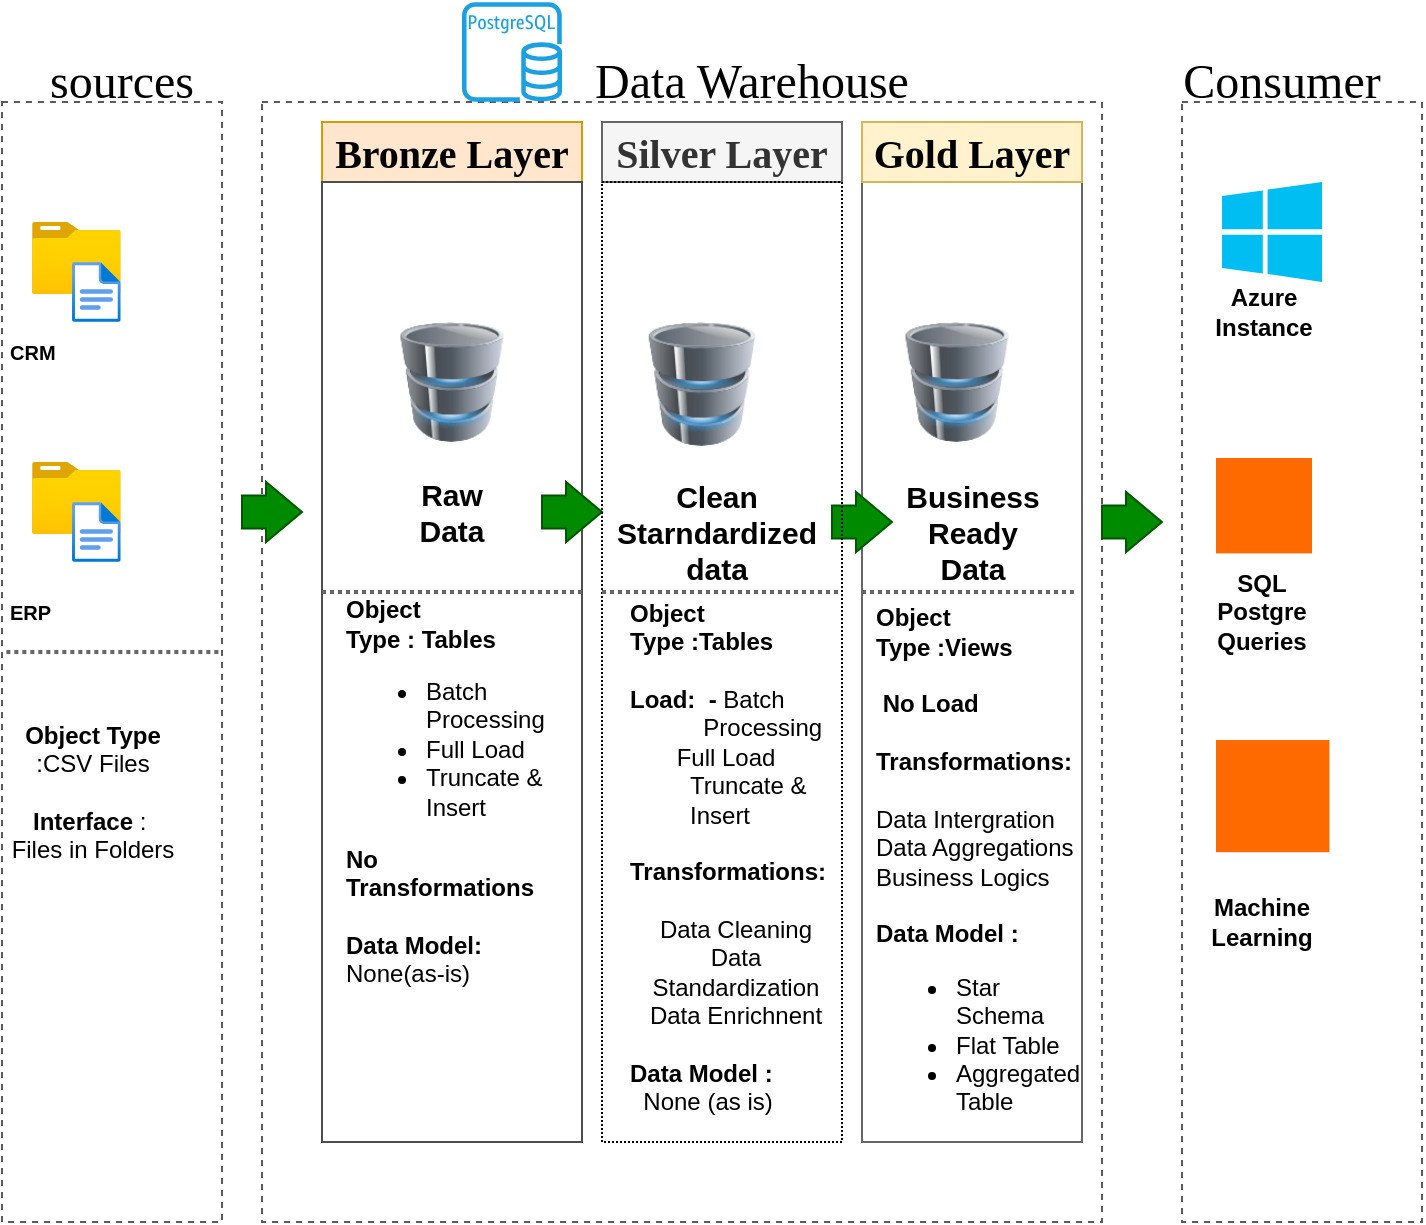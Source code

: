 <mxfile version="28.0.4">
  <diagram name="Data Architect" id="ZKHFTnqkq97zHhutwcBL">
    <mxGraphModel dx="1042" dy="660" grid="1" gridSize="10" guides="1" tooltips="1" connect="1" arrows="1" fold="1" page="1" pageScale="1" pageWidth="850" pageHeight="1100" math="0" shadow="0">
      <root>
        <mxCell id="0" />
        <mxCell id="1" parent="0" />
        <mxCell id="cVgVuKDJ5G9zm706lPru-1" value="&amp;nbsp;" style="rounded=0;whiteSpace=wrap;html=1;fillColor=none;dashed=1;strokeColor=light-dark(#5f5959, #ededed);" parent="1" vertex="1">
          <mxGeometry x="10" y="120" width="110" height="560" as="geometry" />
        </mxCell>
        <mxCell id="cVgVuKDJ5G9zm706lPru-2" value="sources" style="rounded=0;whiteSpace=wrap;html=1;fontSize=24;fontStyle=0;fillColor=none;strokeColor=none;fontFamily=Times New Roman;" parent="1" vertex="1">
          <mxGeometry x="25" y="100" width="90" height="20" as="geometry" />
        </mxCell>
        <mxCell id="cVgVuKDJ5G9zm706lPru-3" value="" style="rounded=0;whiteSpace=wrap;html=1;fillColor=none;dashed=1;strokeColor=light-dark(#5f5959, #ededed);" parent="1" vertex="1">
          <mxGeometry x="140" y="120" width="420" height="560" as="geometry" />
        </mxCell>
        <mxCell id="cVgVuKDJ5G9zm706lPru-4" value="Data Warehouse" style="rounded=0;whiteSpace=wrap;html=1;fontSize=24;fontStyle=0;fillColor=none;strokeColor=none;fontFamily=Times New Roman;" parent="1" vertex="1">
          <mxGeometry x="280" y="95" width="210" height="30" as="geometry" />
        </mxCell>
        <mxCell id="cVgVuKDJ5G9zm706lPru-5" value="" style="rounded=0;whiteSpace=wrap;html=1;fillColor=none;dashed=1;strokeColor=light-dark(#5f5959, #ededed);" parent="1" vertex="1">
          <mxGeometry x="600" y="120" width="120" height="560" as="geometry" />
        </mxCell>
        <mxCell id="cVgVuKDJ5G9zm706lPru-6" value="Consumer" style="rounded=0;whiteSpace=wrap;html=1;fontSize=24;fontStyle=0;fillColor=none;strokeColor=none;fontFamily=Times New Roman;" parent="1" vertex="1">
          <mxGeometry x="605" y="100" width="90" height="20" as="geometry" />
        </mxCell>
        <mxCell id="cVgVuKDJ5G9zm706lPru-7" value="Bronze Layer" style="rounded=0;whiteSpace=wrap;html=1;fillColor=#ffe6cc;strokeColor=#d79b00;fontSize=20;fontStyle=1;fontFamily=Times New Roman;" parent="1" vertex="1">
          <mxGeometry x="170" y="130" width="130" height="30" as="geometry" />
        </mxCell>
        <mxCell id="cVgVuKDJ5G9zm706lPru-9" value="Bronze Layer" style="rounded=0;whiteSpace=wrap;html=1;fillColor=none;strokeColor=#4D4D4D;fontSize=20;fontStyle=1;fontColor=none;noLabel=1;" parent="1" vertex="1">
          <mxGeometry x="170" y="160" width="130" height="480" as="geometry" />
        </mxCell>
        <mxCell id="cVgVuKDJ5G9zm706lPru-11" value="Bronze Layer" style="rounded=0;whiteSpace=wrap;html=1;fillColor=none;strokeColor=none;fontSize=20;fontStyle=1;fontColor=none;noLabel=1;" parent="1" vertex="1">
          <mxGeometry x="310" y="160" width="120" height="360" as="geometry" />
        </mxCell>
        <mxCell id="cVgVuKDJ5G9zm706lPru-12" value="Bronze Layer" style="rounded=0;whiteSpace=wrap;html=1;fillColor=none;strokeColor=#666666;fontSize=20;fontStyle=1;fontColor=none;noLabel=1;" parent="1" vertex="1">
          <mxGeometry x="440" y="160" width="110" height="480" as="geometry" />
        </mxCell>
        <mxCell id="cVgVuKDJ5G9zm706lPru-13" value="Silver Layer" style="rounded=0;whiteSpace=wrap;html=1;fillColor=#f5f5f5;strokeColor=#666666;fontSize=20;fontStyle=1;fontColor=#333333;fontFamily=Times New Roman;" parent="1" vertex="1">
          <mxGeometry x="310" y="130" width="120" height="30" as="geometry" />
        </mxCell>
        <mxCell id="cVgVuKDJ5G9zm706lPru-14" value="Gold Layer" style="rounded=0;whiteSpace=wrap;html=1;fillColor=#fff2cc;strokeColor=#d6b656;fontSize=20;fontStyle=1;fontFamily=Times New Roman;" parent="1" vertex="1">
          <mxGeometry x="440" y="130" width="110" height="30" as="geometry" />
        </mxCell>
        <mxCell id="cVgVuKDJ5G9zm706lPru-15" value="" style="image;aspect=fixed;html=1;points=[];align=center;fontSize=12;image=img/lib/azure2/general/Folder_Blank.svg;" parent="1" vertex="1">
          <mxGeometry x="25" y="180" width="44.36" height="36" as="geometry" />
        </mxCell>
        <mxCell id="cVgVuKDJ5G9zm706lPru-16" value="" style="image;aspect=fixed;html=1;points=[];align=center;fontSize=12;image=img/lib/azure2/general/File.svg;" parent="1" vertex="1">
          <mxGeometry x="45.01" y="200" width="24.35" height="30" as="geometry" />
        </mxCell>
        <mxCell id="cVgVuKDJ5G9zm706lPru-17" value="" style="image;aspect=fixed;html=1;points=[];align=center;fontSize=12;image=img/lib/azure2/general/Folder_Blank.svg;" parent="1" vertex="1">
          <mxGeometry x="25" y="300" width="44.36" height="36" as="geometry" />
        </mxCell>
        <mxCell id="cVgVuKDJ5G9zm706lPru-18" value="" style="image;aspect=fixed;html=1;points=[];align=center;fontSize=12;image=img/lib/azure2/general/File.svg;" parent="1" vertex="1">
          <mxGeometry x="45.01" y="320" width="24.35" height="30" as="geometry" />
        </mxCell>
        <mxCell id="cVgVuKDJ5G9zm706lPru-19" value="&lt;font size=&quot;1&quot;&gt;&lt;b&gt;CRM&lt;/b&gt;&lt;/font&gt;" style="rounded=1;whiteSpace=wrap;html=1;align=left;strokeColor=none;" parent="1" vertex="1">
          <mxGeometry x="12.18" y="230" width="90" height="30" as="geometry" />
        </mxCell>
        <mxCell id="cVgVuKDJ5G9zm706lPru-20" value="&lt;font size=&quot;1&quot;&gt;&lt;b&gt;ERP&lt;/b&gt;&lt;/font&gt;" style="rounded=1;whiteSpace=wrap;html=1;align=left;strokeColor=none;" parent="1" vertex="1">
          <mxGeometry x="12.18" y="360" width="90" height="30" as="geometry" />
        </mxCell>
        <mxCell id="cVgVuKDJ5G9zm706lPru-23" value="" style="line;strokeWidth=2;html=1;strokeColor=#666666;dashed=1;dashPattern=1 1;" parent="1" vertex="1">
          <mxGeometry x="12.18" y="390" width="107.82" height="10" as="geometry" />
        </mxCell>
        <mxCell id="cVgVuKDJ5G9zm706lPru-25" value="" style="edgeStyle=orthogonalEdgeStyle;rounded=0;orthogonalLoop=1;jettySize=auto;html=1;strokeColor=none;" parent="1" source="cVgVuKDJ5G9zm706lPru-24" target="cVgVuKDJ5G9zm706lPru-23" edge="1">
          <mxGeometry relative="1" as="geometry" />
        </mxCell>
        <mxCell id="cVgVuKDJ5G9zm706lPru-24" value="&lt;b&gt;Object Type&lt;/b&gt; :CSV Files&lt;div&gt;&lt;br&gt;&lt;/div&gt;&lt;div&gt;&lt;b&gt;Interface &lt;/b&gt;:&amp;nbsp;&lt;/div&gt;&lt;div&gt;Files in Folders&lt;/div&gt;" style="text;html=1;align=center;verticalAlign=middle;whiteSpace=wrap;rounded=0;" parent="1" vertex="1">
          <mxGeometry x="9.18" y="450" width="93" height="30" as="geometry" />
        </mxCell>
        <mxCell id="cVgVuKDJ5G9zm706lPru-26" value="" style="image;html=1;image=img/lib/clip_art/computers/Database_128x128.png" parent="1" vertex="1">
          <mxGeometry x="195" y="230" width="80" height="60" as="geometry" />
        </mxCell>
        <mxCell id="cVgVuKDJ5G9zm706lPru-27" value="" style="image;html=1;image=img/lib/clip_art/computers/Database_128x128.png" parent="1" vertex="1">
          <mxGeometry x="320" y="230" width="80" height="62" as="geometry" />
        </mxCell>
        <mxCell id="cVgVuKDJ5G9zm706lPru-28" value="" style="image;html=1;image=img/lib/clip_art/computers/Database_128x128.png" parent="1" vertex="1">
          <mxGeometry x="447.5" y="230" width="80" height="60" as="geometry" />
        </mxCell>
        <mxCell id="cVgVuKDJ5G9zm706lPru-34" value="" style="shape=singleArrow;whiteSpace=wrap;html=1;fillColor=#008a00;strokeColor=#005700;fontColor=#ffffff;arrowWidth=0.55;arrowSize=0.6;" parent="1" vertex="1">
          <mxGeometry x="280" y="310" width="30" height="30" as="geometry" />
        </mxCell>
        <mxCell id="cVgVuKDJ5G9zm706lPru-36" value="&lt;b&gt;&lt;font style=&quot;font-size: 15px;&quot;&gt;Raw Data&lt;/font&gt;&lt;/b&gt;" style="text;html=1;align=center;verticalAlign=middle;whiteSpace=wrap;rounded=0;" parent="1" vertex="1">
          <mxGeometry x="205" y="310" width="60" height="30" as="geometry" />
        </mxCell>
        <mxCell id="cVgVuKDJ5G9zm706lPru-37" value="&lt;span style=&quot;font-size: 15px;&quot;&gt;&lt;b&gt;Clean&lt;/b&gt;&lt;/span&gt;&lt;div&gt;&lt;span style=&quot;font-size: 15px;&quot;&gt;&lt;b&gt;Starndardized data&lt;/b&gt;&lt;/span&gt;&lt;/div&gt;" style="text;html=1;align=center;verticalAlign=middle;whiteSpace=wrap;rounded=0;" parent="1" vertex="1">
          <mxGeometry x="335" y="320" width="65" height="30" as="geometry" />
        </mxCell>
        <mxCell id="cVgVuKDJ5G9zm706lPru-39" value="&lt;span style=&quot;font-size: 15px;&quot;&gt;&lt;b&gt;Business Ready&lt;/b&gt;&lt;/span&gt;&lt;div&gt;&lt;span style=&quot;font-size: 15px;&quot;&gt;&lt;b&gt;Data&lt;/b&gt;&lt;/span&gt;&lt;/div&gt;" style="text;html=1;align=center;verticalAlign=middle;whiteSpace=wrap;rounded=0;" parent="1" vertex="1">
          <mxGeometry x="462.5" y="320" width="65" height="30" as="geometry" />
        </mxCell>
        <mxCell id="cVgVuKDJ5G9zm706lPru-40" value="" style="shape=singleArrow;whiteSpace=wrap;html=1;fillColor=#008a00;strokeColor=#005700;fontColor=#ffffff;arrowWidth=0.55;arrowSize=0.6;" parent="1" vertex="1">
          <mxGeometry x="425" y="315" width="30" height="30" as="geometry" />
        </mxCell>
        <mxCell id="cVgVuKDJ5G9zm706lPru-42" value="Bronze Layer" style="rounded=0;whiteSpace=wrap;html=1;fillColor=none;strokeColor=default;fontSize=20;fontStyle=1;fontColor=none;noLabel=1;dashed=1;dashPattern=1 1;" parent="1" vertex="1">
          <mxGeometry x="310" y="160" width="120" height="480" as="geometry" />
        </mxCell>
        <mxCell id="cVgVuKDJ5G9zm706lPru-44" value="" style="shape=singleArrow;whiteSpace=wrap;html=1;fillColor=#008a00;strokeColor=#005700;fontColor=#ffffff;arrowWidth=0.55;arrowSize=0.6;" parent="1" vertex="1">
          <mxGeometry x="560" y="315" width="30" height="30" as="geometry" />
        </mxCell>
        <mxCell id="cVgVuKDJ5G9zm706lPru-45" value="" style="shape=singleArrow;whiteSpace=wrap;html=1;fillColor=#008a00;strokeColor=#005700;fontColor=#ffffff;arrowWidth=0.55;arrowSize=0.6;" parent="1" vertex="1">
          <mxGeometry x="130" y="310" width="30" height="30" as="geometry" />
        </mxCell>
        <mxCell id="cVgVuKDJ5G9zm706lPru-46" value="" style="line;strokeWidth=2;html=1;strokeColor=#666666;dashed=1;dashPattern=1 1;" parent="1" vertex="1">
          <mxGeometry x="170" y="360" width="130" height="10" as="geometry" />
        </mxCell>
        <mxCell id="cVgVuKDJ5G9zm706lPru-47" value="" style="line;strokeWidth=2;html=1;strokeColor=#666666;dashed=1;dashPattern=1 1;" parent="1" vertex="1">
          <mxGeometry x="310" y="360" width="120" height="10" as="geometry" />
        </mxCell>
        <mxCell id="cVgVuKDJ5G9zm706lPru-48" value="" style="line;strokeWidth=2;html=1;strokeColor=#666666;dashed=1;dashPattern=1 1;" parent="1" vertex="1">
          <mxGeometry x="440" y="360" width="107.82" height="10" as="geometry" />
        </mxCell>
        <mxCell id="cVgVuKDJ5G9zm706lPru-49" value="&lt;b&gt;Object Type&lt;/b&gt;&amp;nbsp;&lt;b&gt;:&lt;/b&gt;&amp;nbsp;&lt;b&gt;Tables&lt;/b&gt;&lt;div&gt;&lt;ul&gt;&lt;li&gt;Batch Processing&lt;/li&gt;&lt;li&gt;Full Load&lt;/li&gt;&lt;li&gt;Truncate &amp;amp; Insert&lt;/li&gt;&lt;/ul&gt;&lt;div&gt;&lt;b&gt;No Transformations&lt;/b&gt;&lt;/div&gt;&lt;div&gt;&lt;b&gt;&lt;br&gt;&lt;/b&gt;&lt;/div&gt;&lt;div&gt;&lt;b&gt;Data Model:&lt;/b&gt;&lt;/div&gt;&lt;div&gt;&lt;span style=&quot;background-color: transparent; color: light-dark(rgb(0, 0, 0), rgb(255, 255, 255));&quot;&gt;None(as-is)&lt;/span&gt;&lt;/div&gt;&lt;/div&gt;" style="text;html=1;align=left;verticalAlign=middle;whiteSpace=wrap;rounded=0;" parent="1" vertex="1">
          <mxGeometry x="180" y="450" width="95" height="30" as="geometry" />
        </mxCell>
        <mxCell id="cVgVuKDJ5G9zm706lPru-52" value="&lt;b style=&quot;background-color: transparent; color: light-dark(rgb(0, 0, 0), rgb(255, 255, 255));&quot;&gt;Object Type&lt;/b&gt;&lt;span style=&quot;background-color: transparent; color: light-dark(rgb(0, 0, 0), rgb(255, 255, 255));&quot;&gt;&amp;nbsp;&lt;/span&gt;&lt;b style=&quot;background-color: transparent; color: light-dark(rgb(0, 0, 0), rgb(255, 255, 255));&quot;&gt;:Tables&lt;/b&gt;&lt;br&gt;&lt;b&gt;&lt;br&gt;&lt;/b&gt;&lt;b style=&quot;background-color: transparent; color: light-dark(rgb(0, 0, 0), rgb(255, 255, 255));&quot;&gt;Load:&amp;nbsp; -&amp;nbsp;&lt;/b&gt;&lt;span style=&quot;background-color: transparent; color: light-dark(rgb(0, 0, 0), rgb(255, 255, 255));&quot;&gt;Batch&amp;nbsp; &amp;nbsp; &amp;nbsp; &amp;nbsp; &amp;nbsp; &amp;nbsp; &amp;nbsp; &amp;nbsp; &amp;nbsp; &amp;nbsp;Processing&lt;/span&gt;&lt;br&gt;&lt;span style=&quot;background-color: transparent; color: light-dark(rgb(0, 0, 0), rgb(255, 255, 255));&quot;&gt;&amp;nbsp; &amp;nbsp; &amp;nbsp; &amp;nbsp;Full Load&lt;/span&gt;&lt;br&gt;&lt;span style=&quot;background-color: transparent; color: light-dark(rgb(0, 0, 0), rgb(255, 255, 255));&quot;&gt;&amp;nbsp; &amp;nbsp; &amp;nbsp; &amp;nbsp; &amp;nbsp;Truncate &amp;amp;&amp;nbsp; &amp;nbsp; &amp;nbsp; &amp;nbsp; &amp;nbsp; &amp;nbsp; &amp;nbsp; &amp;nbsp;Insert&lt;/span&gt;&lt;div&gt;&lt;br&gt;&lt;b style=&quot;background-color: transparent; color: light-dark(rgb(0, 0, 0), rgb(255, 255, 255));&quot;&gt;Transformations:&lt;/b&gt;&lt;/div&gt;&lt;div&gt;&lt;b&gt;&lt;br&gt;&lt;/b&gt;&lt;div style=&quot;text-align: center;&quot;&gt;&lt;span style=&quot;background-color: transparent; color: light-dark(rgb(0, 0, 0), rgb(255, 255, 255));&quot;&gt;Data Cleaning&lt;/span&gt;&lt;/div&gt;&lt;span style=&quot;background-color: transparent; color: light-dark(rgb(0, 0, 0), rgb(255, 255, 255));&quot;&gt;&lt;div style=&quot;text-align: center;&quot;&gt;&lt;span style=&quot;background-color: transparent; color: light-dark(rgb(0, 0, 0), rgb(255, 255, 255));&quot;&gt;Data Standardization&lt;/span&gt;&lt;/div&gt;&lt;/span&gt;&lt;span style=&quot;background-color: transparent; color: light-dark(rgb(0, 0, 0), rgb(255, 255, 255));&quot;&gt;&lt;div style=&quot;text-align: center;&quot;&gt;&lt;span style=&quot;background-color: transparent; color: light-dark(rgb(0, 0, 0), rgb(255, 255, 255));&quot;&gt;Data Enrichnen&lt;/span&gt;&lt;span style=&quot;background-color: transparent; color: light-dark(rgb(0, 0, 0), rgb(255, 255, 255));&quot;&gt;t&lt;/span&gt;&lt;/div&gt;&lt;div style=&quot;text-align: center;&quot;&gt;&lt;span style=&quot;background-color: transparent; color: light-dark(rgb(0, 0, 0), rgb(255, 255, 255));&quot;&gt;&lt;br&gt;&lt;/span&gt;&lt;/div&gt;&lt;div style=&quot;&quot;&gt;&lt;span style=&quot;background-color: transparent; color: light-dark(rgb(0, 0, 0), rgb(255, 255, 255));&quot;&gt;&lt;b&gt;Data Model :&lt;/b&gt;&lt;/span&gt;&lt;/div&gt;&lt;div style=&quot;&quot;&gt;&lt;span style=&quot;background-color: transparent; color: light-dark(rgb(0, 0, 0), rgb(255, 255, 255));&quot;&gt;&lt;b&gt;&amp;nbsp;&amp;nbsp;&lt;/b&gt;None (as is)&lt;/span&gt;&lt;/div&gt;&lt;/span&gt;&lt;div&gt;&lt;div style=&quot;&quot;&gt;&lt;/div&gt;&lt;div&gt;&lt;div style=&quot;&quot;&gt;&lt;/div&gt;&lt;div&gt;&lt;br&gt;&lt;/div&gt;&lt;/div&gt;&lt;/div&gt;&lt;/div&gt;" style="text;html=1;align=left;verticalAlign=middle;whiteSpace=wrap;rounded=0;" parent="1" vertex="1">
          <mxGeometry x="322" y="495" width="108" height="20" as="geometry" />
        </mxCell>
        <mxCell id="cVgVuKDJ5G9zm706lPru-53" value="&lt;b style=&quot;background-color: transparent; color: light-dark(rgb(0, 0, 0), rgb(255, 255, 255));&quot;&gt;Object Type&lt;/b&gt;&lt;span style=&quot;background-color: transparent; color: light-dark(rgb(0, 0, 0), rgb(255, 255, 255));&quot;&gt;&amp;nbsp;&lt;/span&gt;&lt;b style=&quot;background-color: transparent; color: light-dark(rgb(0, 0, 0), rgb(255, 255, 255));&quot;&gt;:Views&lt;/b&gt;&lt;div&gt;&lt;b&gt;&lt;br&gt;&lt;/b&gt;&lt;b style=&quot;background-color: transparent; color: light-dark(rgb(0, 0, 0), rgb(255, 255, 255));&quot;&gt;&amp;nbsp;No Load&lt;/b&gt;&lt;/div&gt;&lt;div&gt;&lt;b&gt;&lt;br&gt;&lt;/b&gt;&lt;b style=&quot;background-color: transparent; color: light-dark(rgb(0, 0, 0), rgb(255, 255, 255));&quot;&gt;Transformations:&lt;/b&gt;&lt;/div&gt;&lt;div&gt;&lt;b&gt;&lt;br&gt;&lt;/b&gt;&lt;div style=&quot;&quot;&gt;&lt;span style=&quot;background-color: transparent; color: light-dark(rgb(0, 0, 0), rgb(255, 255, 255));&quot;&gt;Data Intergration&lt;/span&gt;&lt;/div&gt;&lt;span style=&quot;background-color: transparent; color: light-dark(rgb(0, 0, 0), rgb(255, 255, 255));&quot;&gt;&lt;div style=&quot;&quot;&gt;&lt;span style=&quot;background-color: transparent; color: light-dark(rgb(0, 0, 0), rgb(255, 255, 255));&quot;&gt;Data Aggregations&lt;/span&gt;&lt;/div&gt;&lt;/span&gt;&lt;span style=&quot;background-color: transparent; color: light-dark(rgb(0, 0, 0), rgb(255, 255, 255));&quot;&gt;&lt;div style=&quot;&quot;&gt;Business Logics&lt;/div&gt;&lt;div style=&quot;&quot;&gt;&lt;br&gt;&lt;/div&gt;&lt;div style=&quot;&quot;&gt;&lt;span style=&quot;background-color: transparent; color: light-dark(rgb(0, 0, 0), rgb(255, 255, 255));&quot;&gt;&lt;b&gt;Data Model :&lt;/b&gt;&lt;/span&gt;&lt;/div&gt;&lt;div style=&quot;&quot;&gt;&lt;ul&gt;&lt;li style=&quot;&quot;&gt;Star Schema&lt;/li&gt;&lt;li style=&quot;&quot;&gt;Flat Table&lt;/li&gt;&lt;li style=&quot;&quot;&gt;Aggregated Table&lt;/li&gt;&lt;/ul&gt;&lt;/div&gt;&lt;/span&gt;&lt;/div&gt;" style="text;html=1;align=left;verticalAlign=middle;whiteSpace=wrap;rounded=0;" parent="1" vertex="1">
          <mxGeometry x="445" y="480" width="100" height="50" as="geometry" />
        </mxCell>
        <mxCell id="cVgVuKDJ5G9zm706lPru-55" value="" style="sketch=0;outlineConnect=0;fontColor=#ffffff;fillColor=#1ba1e2;strokeColor=#006EAF;dashed=0;verticalLabelPosition=bottom;verticalAlign=top;align=center;html=1;fontSize=12;fontStyle=0;aspect=fixed;pointerEvents=1;shape=mxgraph.aws4.rds_postgresql_instance;" parent="1" vertex="1">
          <mxGeometry x="240" y="70" width="50" height="50" as="geometry" />
        </mxCell>
        <mxCell id="cVgVuKDJ5G9zm706lPru-56" value="" style="verticalLabelPosition=bottom;html=1;verticalAlign=top;align=center;strokeColor=none;fillColor=#00BEF2;shape=mxgraph.azure.azure_instance;" parent="1" vertex="1">
          <mxGeometry x="620" y="160" width="50" height="50" as="geometry" />
        </mxCell>
        <mxCell id="cVgVuKDJ5G9zm706lPru-57" value="" style="points=[];aspect=fixed;html=1;align=center;shadow=0;dashed=0;fillColor=#FF6A00;strokeColor=none;shape=mxgraph.alibaba_cloud.petadata_hybriddb_for_mysql;" parent="1" vertex="1">
          <mxGeometry x="617" y="439" width="56.7" height="56.1" as="geometry" />
        </mxCell>
        <mxCell id="cVgVuKDJ5G9zm706lPru-58" value="" style="points=[];aspect=fixed;html=1;align=center;shadow=0;dashed=0;fillColor=#FF6A00;strokeColor=none;shape=mxgraph.alibaba_cloud.postgresql;" parent="1" vertex="1">
          <mxGeometry x="617" y="298" width="48" height="47.7" as="geometry" />
        </mxCell>
        <mxCell id="cVgVuKDJ5G9zm706lPru-59" value="&lt;b&gt;SQL Postgre Queries&lt;/b&gt;" style="text;html=1;align=center;verticalAlign=middle;whiteSpace=wrap;rounded=0;" parent="1" vertex="1">
          <mxGeometry x="610" y="360" width="60" height="30" as="geometry" />
        </mxCell>
        <mxCell id="cVgVuKDJ5G9zm706lPru-60" value="&lt;b&gt;Machine Learning&lt;/b&gt;" style="text;html=1;align=center;verticalAlign=middle;whiteSpace=wrap;rounded=0;" parent="1" vertex="1">
          <mxGeometry x="610" y="515" width="60" height="30" as="geometry" />
        </mxCell>
        <mxCell id="cVgVuKDJ5G9zm706lPru-61" value="&lt;b&gt;Azure&lt;/b&gt;&lt;div&gt;&lt;b&gt;Instance&lt;/b&gt;&lt;/div&gt;" style="text;html=1;align=center;verticalAlign=middle;whiteSpace=wrap;rounded=0;" parent="1" vertex="1">
          <mxGeometry x="611" y="210" width="60" height="30" as="geometry" />
        </mxCell>
      </root>
    </mxGraphModel>
  </diagram>
</mxfile>
